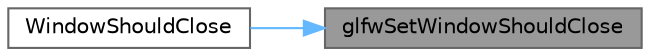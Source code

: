 digraph "glfwSetWindowShouldClose"
{
 // LATEX_PDF_SIZE
  bgcolor="transparent";
  edge [fontname=Helvetica,fontsize=10,labelfontname=Helvetica,labelfontsize=10];
  node [fontname=Helvetica,fontsize=10,shape=box,height=0.2,width=0.4];
  rankdir="RL";
  Node1 [id="Node000001",label="glfwSetWindowShouldClose",height=0.2,width=0.4,color="gray40", fillcolor="grey60", style="filled", fontcolor="black",tooltip="Sets the close flag of the specified window."];
  Node1 -> Node2 [id="edge3_Node000001_Node000002",dir="back",color="steelblue1",style="solid",tooltip=" "];
  Node2 [id="Node000002",label="WindowShouldClose",height=0.2,width=0.4,color="grey40", fillcolor="white", style="filled",URL="$_classes_2lib_2rcore_8c.html#a40ccb85fa8cf3f88edf924e80805d2be",tooltip=" "];
}
